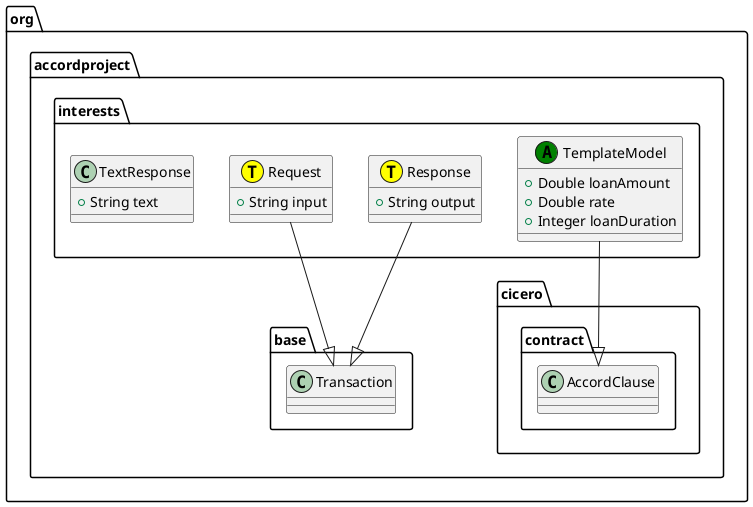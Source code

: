 @startuml
class org.accordproject.interests.Request << (T,yellow) >> {
   + String input
}
org.accordproject.interests.Request --|> org.accordproject.base.Transaction
class org.accordproject.interests.Response << (T,yellow) >> {
   + String output
}
org.accordproject.interests.Response --|> org.accordproject.base.Transaction
class org.accordproject.interests.TemplateModel << (A,green) >> {
   + Double loanAmount
   + Double rate
   + Integer loanDuration
}
org.accordproject.interests.TemplateModel --|> org.accordproject.cicero.contract.AccordClause
class org.accordproject.interests.TextResponse {
   + String text
}
@enduml
